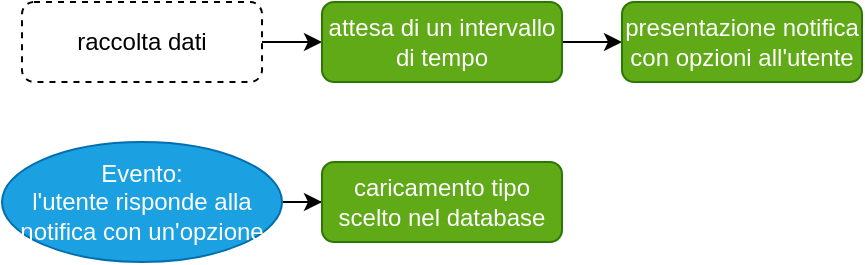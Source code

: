 <mxfile version="13.3.3" type="device"><diagram id="C5RBs43oDa-KdzZeNtuy" name="Page-1"><mxGraphModel dx="936" dy="908" grid="1" gridSize="10" guides="1" tooltips="1" connect="1" arrows="1" fold="1" page="1" pageScale="1" pageWidth="827" pageHeight="1169" math="0" shadow="0"><root><mxCell id="WIyWlLk6GJQsqaUBKTNV-0"/><mxCell id="WIyWlLk6GJQsqaUBKTNV-1" parent="WIyWlLk6GJQsqaUBKTNV-0"/><mxCell id="AGf0pGyurC--cD6sBLmf-43" style="edgeStyle=orthogonalEdgeStyle;rounded=0;orthogonalLoop=1;jettySize=auto;html=1;entryX=0;entryY=0.5;entryDx=0;entryDy=0;" edge="1" parent="WIyWlLk6GJQsqaUBKTNV-1" source="AGf0pGyurC--cD6sBLmf-38" target="AGf0pGyurC--cD6sBLmf-41"><mxGeometry relative="1" as="geometry"/></mxCell><mxCell id="AGf0pGyurC--cD6sBLmf-38" value="raccolta dati" style="rounded=1;whiteSpace=wrap;html=1;fontSize=12;glass=0;strokeWidth=1;shadow=0;dashed=1;" vertex="1" parent="WIyWlLk6GJQsqaUBKTNV-1"><mxGeometry x="20" y="20" width="120" height="40" as="geometry"/></mxCell><mxCell id="AGf0pGyurC--cD6sBLmf-45" value="" style="edgeStyle=orthogonalEdgeStyle;rounded=0;orthogonalLoop=1;jettySize=auto;html=1;" edge="1" parent="WIyWlLk6GJQsqaUBKTNV-1" source="AGf0pGyurC--cD6sBLmf-41" target="AGf0pGyurC--cD6sBLmf-44"><mxGeometry relative="1" as="geometry"/></mxCell><mxCell id="AGf0pGyurC--cD6sBLmf-41" value="attesa di un intervallo di tempo" style="rounded=1;whiteSpace=wrap;html=1;fontSize=12;glass=0;strokeWidth=1;shadow=0;fillColor=#60a917;strokeColor=#2D7600;fontColor=#ffffff;" vertex="1" parent="WIyWlLk6GJQsqaUBKTNV-1"><mxGeometry x="170" y="20" width="120" height="40" as="geometry"/></mxCell><mxCell id="AGf0pGyurC--cD6sBLmf-44" value="presentazione notifica con opzioni all'utente" style="rounded=1;whiteSpace=wrap;html=1;fontSize=12;glass=0;strokeWidth=1;shadow=0;fillColor=#60a917;strokeColor=#2D7600;fontColor=#ffffff;" vertex="1" parent="WIyWlLk6GJQsqaUBKTNV-1"><mxGeometry x="320" y="20" width="120" height="40" as="geometry"/></mxCell><mxCell id="AGf0pGyurC--cD6sBLmf-51" style="edgeStyle=orthogonalEdgeStyle;rounded=0;orthogonalLoop=1;jettySize=auto;html=1;entryX=0;entryY=0.5;entryDx=0;entryDy=0;" edge="1" parent="WIyWlLk6GJQsqaUBKTNV-1" source="AGf0pGyurC--cD6sBLmf-46" target="AGf0pGyurC--cD6sBLmf-49"><mxGeometry relative="1" as="geometry"/></mxCell><mxCell id="AGf0pGyurC--cD6sBLmf-46" value="&lt;span style=&quot;color: rgb(255 , 255 , 255)&quot;&gt;Evento:&lt;/span&gt;&lt;br style=&quot;color: rgb(255 , 255 , 255)&quot;&gt;l'utente risponde alla notifica con un'opzione" style="ellipse;whiteSpace=wrap;html=1;rounded=1;shadow=0;glass=0;fillColor=#1ba1e2;strokeColor=#006EAF;fontColor=#ffffff;" vertex="1" parent="WIyWlLk6GJQsqaUBKTNV-1"><mxGeometry x="10" y="90" width="140" height="60" as="geometry"/></mxCell><mxCell id="AGf0pGyurC--cD6sBLmf-49" value="caricamento tipo scelto nel database" style="rounded=1;whiteSpace=wrap;html=1;fontSize=12;glass=0;strokeWidth=1;shadow=0;fillColor=#60a917;strokeColor=#2D7600;fontColor=#ffffff;" vertex="1" parent="WIyWlLk6GJQsqaUBKTNV-1"><mxGeometry x="170" y="100" width="120" height="40" as="geometry"/></mxCell></root></mxGraphModel></diagram></mxfile>
